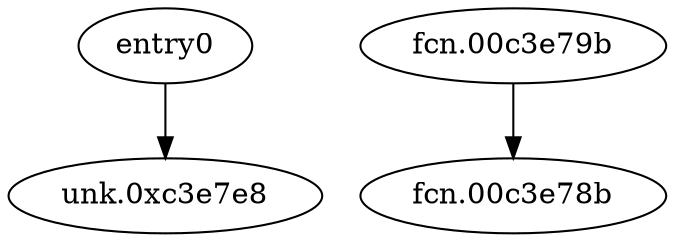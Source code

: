 digraph code {
  "0x00c3e558" [label="entry0"];
  "0x00c3e558" -> "0x00c3e7e8";
  "0x00c3e7e8" [label="unk.0xc3e7e8"];
  "0x00c3e79b" [label="fcn.00c3e79b"];
  "0x00c3e79b" -> "0x00c3e78b";
  "0x00c3e78b" [label="fcn.00c3e78b"];
}